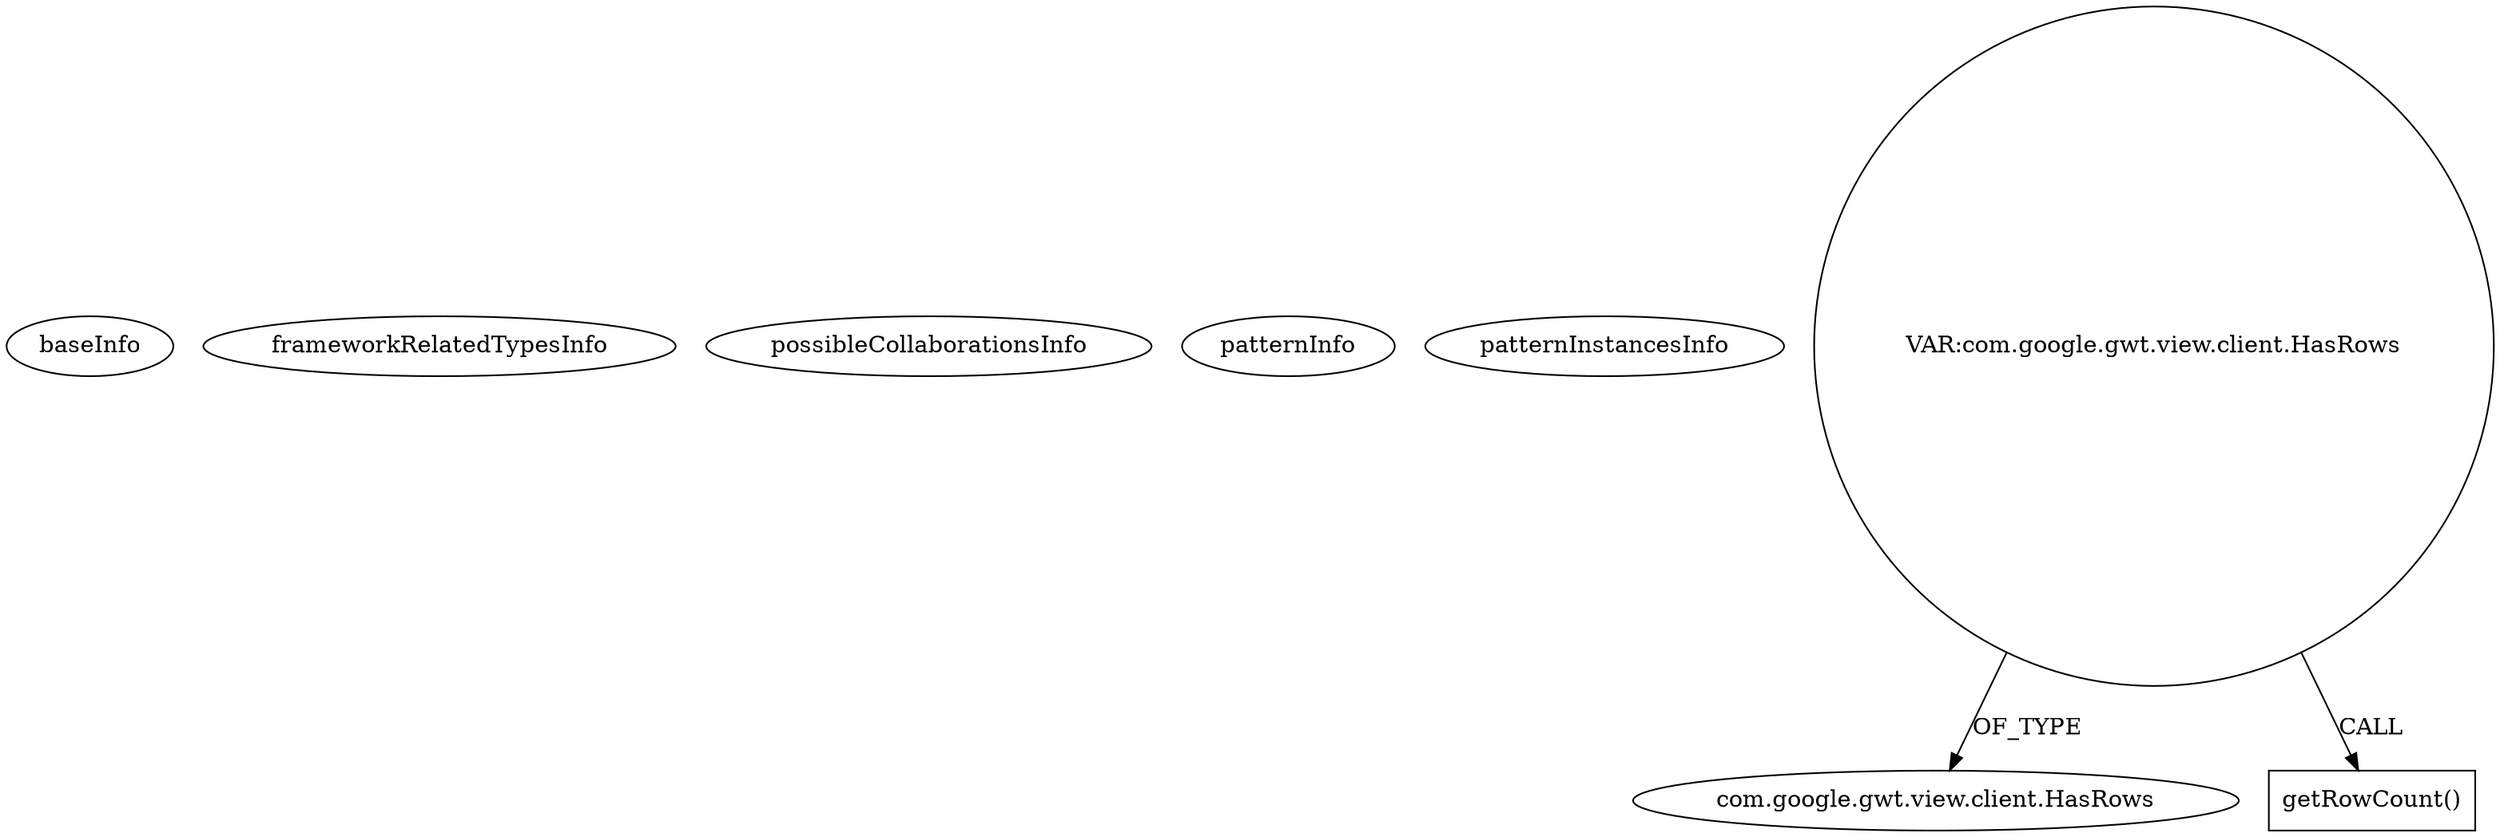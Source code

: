 digraph {
baseInfo[graphId=1876,category="pattern",isAnonymous=false,possibleRelation=false]
frameworkRelatedTypesInfo[]
possibleCollaborationsInfo[]
patternInfo[frequency=2.0,patternRootClient=null]
patternInstancesInfo[0="bahkified-Test~/bahkified-Test/Test-master/src/main/java/com/blargh/AanP/client/widgets/ShowMorePagerPanel.java~void ShowMorePagerPanel()~810",1="niloc132-celltable-tools~/niloc132-celltable-tools/celltable-tools-master/src/main/java/com/colinalworth/celltable/columns/client/HasDataFlushableEditor.java~HasDataEditorSource~4230"]
18[label="com.google.gwt.view.client.HasRows",vertexType="FRAMEWORK_INTERFACE_TYPE",isFrameworkType=false]
16[label="VAR:com.google.gwt.view.client.HasRows",vertexType="VARIABLE_EXPRESION",isFrameworkType=false,shape=circle]
20[label="getRowCount()",vertexType="INSIDE_CALL",isFrameworkType=false,shape=box]
16->20[label="CALL"]
16->18[label="OF_TYPE"]
}
